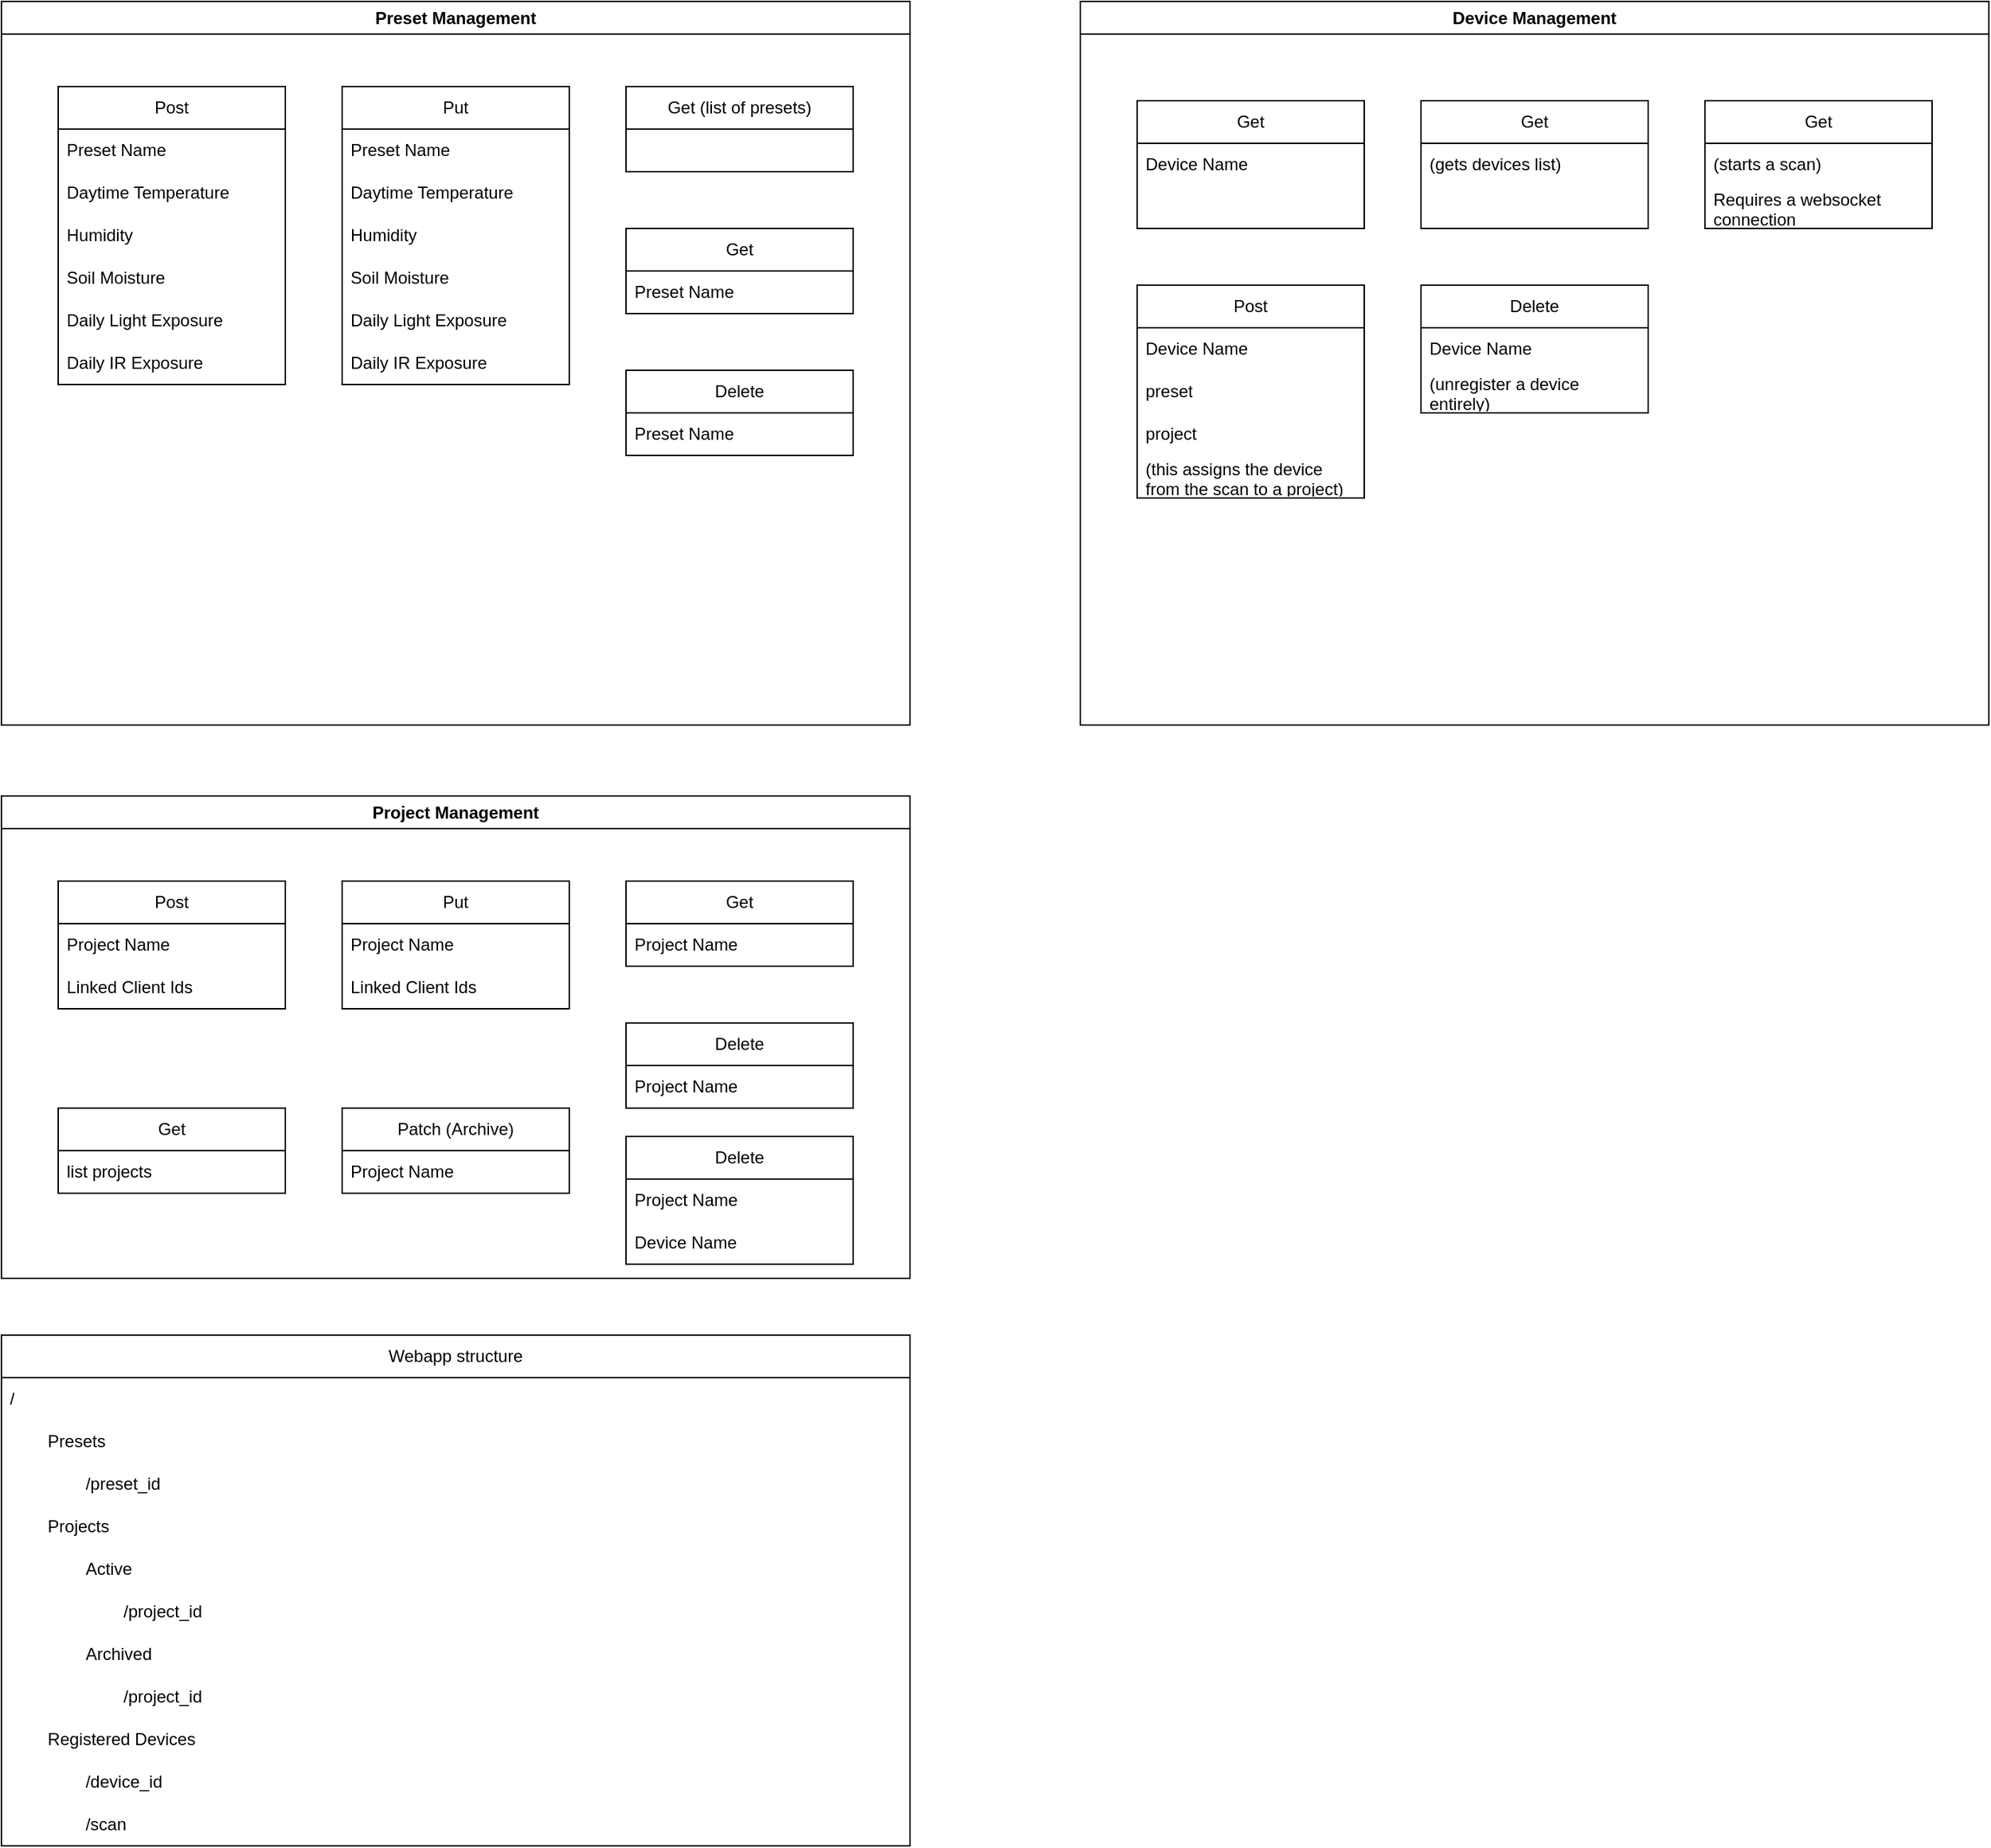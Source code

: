 <mxfile>
    <diagram name="Page-1" id="dA-y0Xf7yJORd541E1ci">
        <mxGraphModel dx="1101" dy="482" grid="1" gridSize="10" guides="1" tooltips="1" connect="1" arrows="1" fold="1" page="1" pageScale="1" pageWidth="3000" pageHeight="3000" math="0" shadow="0">
            <root>
                <mxCell id="0"/>
                <mxCell id="1" parent="0"/>
                <mxCell id="vo460X21Ceu5LbrbuSpG-1" value="Preset Management" style="swimlane;whiteSpace=wrap;html=1;" parent="1" vertex="1">
                    <mxGeometry x="40" y="60" width="640" height="510" as="geometry"/>
                </mxCell>
                <mxCell id="vo460X21Ceu5LbrbuSpG-6" value="Post" style="swimlane;fontStyle=0;childLayout=stackLayout;horizontal=1;startSize=30;horizontalStack=0;resizeParent=1;resizeParentMax=0;resizeLast=0;collapsible=1;marginBottom=0;whiteSpace=wrap;html=1;" parent="vo460X21Ceu5LbrbuSpG-1" vertex="1">
                    <mxGeometry x="40" y="60" width="160" height="210" as="geometry"/>
                </mxCell>
                <mxCell id="vo460X21Ceu5LbrbuSpG-7" value="Preset Name" style="text;strokeColor=none;fillColor=none;align=left;verticalAlign=middle;spacingLeft=4;spacingRight=4;overflow=hidden;points=[[0,0.5],[1,0.5]];portConstraint=eastwest;rotatable=0;whiteSpace=wrap;html=1;" parent="vo460X21Ceu5LbrbuSpG-6" vertex="1">
                    <mxGeometry y="30" width="160" height="30" as="geometry"/>
                </mxCell>
                <mxCell id="vo460X21Ceu5LbrbuSpG-9" value="Daytime Temperature" style="text;strokeColor=none;fillColor=none;align=left;verticalAlign=middle;spacingLeft=4;spacingRight=4;overflow=hidden;points=[[0,0.5],[1,0.5]];portConstraint=eastwest;rotatable=0;whiteSpace=wrap;html=1;" parent="vo460X21Ceu5LbrbuSpG-6" vertex="1">
                    <mxGeometry y="60" width="160" height="30" as="geometry"/>
                </mxCell>
                <mxCell id="vo460X21Ceu5LbrbuSpG-10" value="Humidity" style="text;strokeColor=none;fillColor=none;align=left;verticalAlign=middle;spacingLeft=4;spacingRight=4;overflow=hidden;points=[[0,0.5],[1,0.5]];portConstraint=eastwest;rotatable=0;whiteSpace=wrap;html=1;" parent="vo460X21Ceu5LbrbuSpG-6" vertex="1">
                    <mxGeometry y="90" width="160" height="30" as="geometry"/>
                </mxCell>
                <mxCell id="vo460X21Ceu5LbrbuSpG-11" value="Soil Moisture" style="text;strokeColor=none;fillColor=none;align=left;verticalAlign=middle;spacingLeft=4;spacingRight=4;overflow=hidden;points=[[0,0.5],[1,0.5]];portConstraint=eastwest;rotatable=0;whiteSpace=wrap;html=1;" parent="vo460X21Ceu5LbrbuSpG-6" vertex="1">
                    <mxGeometry y="120" width="160" height="30" as="geometry"/>
                </mxCell>
                <mxCell id="vo460X21Ceu5LbrbuSpG-12" value="Daily Light Exposure" style="text;strokeColor=none;fillColor=none;align=left;verticalAlign=middle;spacingLeft=4;spacingRight=4;overflow=hidden;points=[[0,0.5],[1,0.5]];portConstraint=eastwest;rotatable=0;whiteSpace=wrap;html=1;" parent="vo460X21Ceu5LbrbuSpG-6" vertex="1">
                    <mxGeometry y="150" width="160" height="30" as="geometry"/>
                </mxCell>
                <mxCell id="vo460X21Ceu5LbrbuSpG-13" value="Daily IR Exposure" style="text;strokeColor=none;fillColor=none;align=left;verticalAlign=middle;spacingLeft=4;spacingRight=4;overflow=hidden;points=[[0,0.5],[1,0.5]];portConstraint=eastwest;rotatable=0;whiteSpace=wrap;html=1;" parent="vo460X21Ceu5LbrbuSpG-6" vertex="1">
                    <mxGeometry y="180" width="160" height="30" as="geometry"/>
                </mxCell>
                <mxCell id="vo460X21Ceu5LbrbuSpG-14" value="Put" style="swimlane;fontStyle=0;childLayout=stackLayout;horizontal=1;startSize=30;horizontalStack=0;resizeParent=1;resizeParentMax=0;resizeLast=0;collapsible=1;marginBottom=0;whiteSpace=wrap;html=1;" parent="vo460X21Ceu5LbrbuSpG-1" vertex="1">
                    <mxGeometry x="240" y="60" width="160" height="210" as="geometry"/>
                </mxCell>
                <mxCell id="vo460X21Ceu5LbrbuSpG-15" value="Preset Name" style="text;strokeColor=none;fillColor=none;align=left;verticalAlign=middle;spacingLeft=4;spacingRight=4;overflow=hidden;points=[[0,0.5],[1,0.5]];portConstraint=eastwest;rotatable=0;whiteSpace=wrap;html=1;" parent="vo460X21Ceu5LbrbuSpG-14" vertex="1">
                    <mxGeometry y="30" width="160" height="30" as="geometry"/>
                </mxCell>
                <mxCell id="vo460X21Ceu5LbrbuSpG-17" value="Daytime Temperature" style="text;strokeColor=none;fillColor=none;align=left;verticalAlign=middle;spacingLeft=4;spacingRight=4;overflow=hidden;points=[[0,0.5],[1,0.5]];portConstraint=eastwest;rotatable=0;whiteSpace=wrap;html=1;" parent="vo460X21Ceu5LbrbuSpG-14" vertex="1">
                    <mxGeometry y="60" width="160" height="30" as="geometry"/>
                </mxCell>
                <mxCell id="vo460X21Ceu5LbrbuSpG-18" value="Humidity" style="text;strokeColor=none;fillColor=none;align=left;verticalAlign=middle;spacingLeft=4;spacingRight=4;overflow=hidden;points=[[0,0.5],[1,0.5]];portConstraint=eastwest;rotatable=0;whiteSpace=wrap;html=1;" parent="vo460X21Ceu5LbrbuSpG-14" vertex="1">
                    <mxGeometry y="90" width="160" height="30" as="geometry"/>
                </mxCell>
                <mxCell id="vo460X21Ceu5LbrbuSpG-19" value="Soil Moisture" style="text;strokeColor=none;fillColor=none;align=left;verticalAlign=middle;spacingLeft=4;spacingRight=4;overflow=hidden;points=[[0,0.5],[1,0.5]];portConstraint=eastwest;rotatable=0;whiteSpace=wrap;html=1;" parent="vo460X21Ceu5LbrbuSpG-14" vertex="1">
                    <mxGeometry y="120" width="160" height="30" as="geometry"/>
                </mxCell>
                <mxCell id="vo460X21Ceu5LbrbuSpG-20" value="Daily Light Exposure" style="text;strokeColor=none;fillColor=none;align=left;verticalAlign=middle;spacingLeft=4;spacingRight=4;overflow=hidden;points=[[0,0.5],[1,0.5]];portConstraint=eastwest;rotatable=0;whiteSpace=wrap;html=1;" parent="vo460X21Ceu5LbrbuSpG-14" vertex="1">
                    <mxGeometry y="150" width="160" height="30" as="geometry"/>
                </mxCell>
                <mxCell id="vo460X21Ceu5LbrbuSpG-21" value="Daily IR Exposure" style="text;strokeColor=none;fillColor=none;align=left;verticalAlign=middle;spacingLeft=4;spacingRight=4;overflow=hidden;points=[[0,0.5],[1,0.5]];portConstraint=eastwest;rotatable=0;whiteSpace=wrap;html=1;" parent="vo460X21Ceu5LbrbuSpG-14" vertex="1">
                    <mxGeometry y="180" width="160" height="30" as="geometry"/>
                </mxCell>
                <mxCell id="vo460X21Ceu5LbrbuSpG-22" value="Get" style="swimlane;fontStyle=0;childLayout=stackLayout;horizontal=1;startSize=30;horizontalStack=0;resizeParent=1;resizeParentMax=0;resizeLast=0;collapsible=1;marginBottom=0;whiteSpace=wrap;html=1;" parent="vo460X21Ceu5LbrbuSpG-1" vertex="1">
                    <mxGeometry x="440" y="160" width="160" height="60" as="geometry"/>
                </mxCell>
                <mxCell id="vo460X21Ceu5LbrbuSpG-23" value="Preset Name" style="text;strokeColor=none;fillColor=none;align=left;verticalAlign=middle;spacingLeft=4;spacingRight=4;overflow=hidden;points=[[0,0.5],[1,0.5]];portConstraint=eastwest;rotatable=0;whiteSpace=wrap;html=1;" parent="vo460X21Ceu5LbrbuSpG-22" vertex="1">
                    <mxGeometry y="30" width="160" height="30" as="geometry"/>
                </mxCell>
                <mxCell id="vo460X21Ceu5LbrbuSpG-30" value="Delete" style="swimlane;fontStyle=0;childLayout=stackLayout;horizontal=1;startSize=30;horizontalStack=0;resizeParent=1;resizeParentMax=0;resizeLast=0;collapsible=1;marginBottom=0;whiteSpace=wrap;html=1;" parent="vo460X21Ceu5LbrbuSpG-1" vertex="1">
                    <mxGeometry x="440" y="260" width="160" height="60" as="geometry"/>
                </mxCell>
                <mxCell id="vo460X21Ceu5LbrbuSpG-31" value="Preset Name" style="text;strokeColor=none;fillColor=none;align=left;verticalAlign=middle;spacingLeft=4;spacingRight=4;overflow=hidden;points=[[0,0.5],[1,0.5]];portConstraint=eastwest;rotatable=0;whiteSpace=wrap;html=1;" parent="vo460X21Ceu5LbrbuSpG-30" vertex="1">
                    <mxGeometry y="30" width="160" height="30" as="geometry"/>
                </mxCell>
                <mxCell id="vo460X21Ceu5LbrbuSpG-152" value="Get (list of presets)" style="swimlane;fontStyle=0;childLayout=stackLayout;horizontal=1;startSize=30;horizontalStack=0;resizeParent=1;resizeParentMax=0;resizeLast=0;collapsible=1;marginBottom=0;whiteSpace=wrap;html=1;" parent="vo460X21Ceu5LbrbuSpG-1" vertex="1">
                    <mxGeometry x="440" y="60" width="160" height="60" as="geometry"/>
                </mxCell>
                <mxCell id="vo460X21Ceu5LbrbuSpG-53" value="Project Management" style="swimlane;whiteSpace=wrap;html=1;" parent="1" vertex="1">
                    <mxGeometry x="40" y="620" width="640" height="340" as="geometry"/>
                </mxCell>
                <mxCell id="vo460X21Ceu5LbrbuSpG-74" value="Post" style="swimlane;fontStyle=0;childLayout=stackLayout;horizontal=1;startSize=30;horizontalStack=0;resizeParent=1;resizeParentMax=0;resizeLast=0;collapsible=1;marginBottom=0;whiteSpace=wrap;html=1;" parent="vo460X21Ceu5LbrbuSpG-53" vertex="1">
                    <mxGeometry x="40" y="60" width="160" height="90" as="geometry"/>
                </mxCell>
                <mxCell id="vo460X21Ceu5LbrbuSpG-75" value="Project Name" style="text;strokeColor=none;fillColor=none;align=left;verticalAlign=middle;spacingLeft=4;spacingRight=4;overflow=hidden;points=[[0,0.5],[1,0.5]];portConstraint=eastwest;rotatable=0;whiteSpace=wrap;html=1;" parent="vo460X21Ceu5LbrbuSpG-74" vertex="1">
                    <mxGeometry y="30" width="160" height="30" as="geometry"/>
                </mxCell>
                <mxCell id="vo460X21Ceu5LbrbuSpG-78" value="Linked Client Ids" style="text;strokeColor=none;fillColor=none;align=left;verticalAlign=middle;spacingLeft=4;spacingRight=4;overflow=hidden;points=[[0,0.5],[1,0.5]];portConstraint=eastwest;rotatable=0;whiteSpace=wrap;html=1;" parent="vo460X21Ceu5LbrbuSpG-74" vertex="1">
                    <mxGeometry y="60" width="160" height="30" as="geometry"/>
                </mxCell>
                <mxCell id="vo460X21Ceu5LbrbuSpG-80" value="Put" style="swimlane;fontStyle=0;childLayout=stackLayout;horizontal=1;startSize=30;horizontalStack=0;resizeParent=1;resizeParentMax=0;resizeLast=0;collapsible=1;marginBottom=0;whiteSpace=wrap;html=1;" parent="vo460X21Ceu5LbrbuSpG-53" vertex="1">
                    <mxGeometry x="240" y="60" width="160" height="90" as="geometry"/>
                </mxCell>
                <mxCell id="vo460X21Ceu5LbrbuSpG-81" value="Project Name" style="text;strokeColor=none;fillColor=none;align=left;verticalAlign=middle;spacingLeft=4;spacingRight=4;overflow=hidden;points=[[0,0.5],[1,0.5]];portConstraint=eastwest;rotatable=0;whiteSpace=wrap;html=1;" parent="vo460X21Ceu5LbrbuSpG-80" vertex="1">
                    <mxGeometry y="30" width="160" height="30" as="geometry"/>
                </mxCell>
                <mxCell id="vo460X21Ceu5LbrbuSpG-83" value="Linked Client Ids" style="text;strokeColor=none;fillColor=none;align=left;verticalAlign=middle;spacingLeft=4;spacingRight=4;overflow=hidden;points=[[0,0.5],[1,0.5]];portConstraint=eastwest;rotatable=0;whiteSpace=wrap;html=1;" parent="vo460X21Ceu5LbrbuSpG-80" vertex="1">
                    <mxGeometry y="60" width="160" height="30" as="geometry"/>
                </mxCell>
                <mxCell id="vo460X21Ceu5LbrbuSpG-84" value="Get" style="swimlane;fontStyle=0;childLayout=stackLayout;horizontal=1;startSize=30;horizontalStack=0;resizeParent=1;resizeParentMax=0;resizeLast=0;collapsible=1;marginBottom=0;whiteSpace=wrap;html=1;" parent="vo460X21Ceu5LbrbuSpG-53" vertex="1">
                    <mxGeometry x="440" y="60" width="160" height="60" as="geometry"/>
                </mxCell>
                <mxCell id="vo460X21Ceu5LbrbuSpG-85" value="Project Name" style="text;strokeColor=none;fillColor=none;align=left;verticalAlign=middle;spacingLeft=4;spacingRight=4;overflow=hidden;points=[[0,0.5],[1,0.5]];portConstraint=eastwest;rotatable=0;whiteSpace=wrap;html=1;" parent="vo460X21Ceu5LbrbuSpG-84" vertex="1">
                    <mxGeometry y="30" width="160" height="30" as="geometry"/>
                </mxCell>
                <mxCell id="vo460X21Ceu5LbrbuSpG-88" value="Delete" style="swimlane;fontStyle=0;childLayout=stackLayout;horizontal=1;startSize=30;horizontalStack=0;resizeParent=1;resizeParentMax=0;resizeLast=0;collapsible=1;marginBottom=0;whiteSpace=wrap;html=1;" parent="vo460X21Ceu5LbrbuSpG-53" vertex="1">
                    <mxGeometry x="440" y="160" width="160" height="60" as="geometry"/>
                </mxCell>
                <mxCell id="vo460X21Ceu5LbrbuSpG-89" value="Project Name" style="text;strokeColor=none;fillColor=none;align=left;verticalAlign=middle;spacingLeft=4;spacingRight=4;overflow=hidden;points=[[0,0.5],[1,0.5]];portConstraint=eastwest;rotatable=0;whiteSpace=wrap;html=1;" parent="vo460X21Ceu5LbrbuSpG-88" vertex="1">
                    <mxGeometry y="30" width="160" height="30" as="geometry"/>
                </mxCell>
                <mxCell id="vo460X21Ceu5LbrbuSpG-90" value="Patch (Archive)" style="swimlane;fontStyle=0;childLayout=stackLayout;horizontal=1;startSize=30;horizontalStack=0;resizeParent=1;resizeParentMax=0;resizeLast=0;collapsible=1;marginBottom=0;whiteSpace=wrap;html=1;" parent="vo460X21Ceu5LbrbuSpG-53" vertex="1">
                    <mxGeometry x="240" y="220" width="160" height="60" as="geometry"/>
                </mxCell>
                <mxCell id="vo460X21Ceu5LbrbuSpG-91" value="Project Name" style="text;strokeColor=none;fillColor=none;align=left;verticalAlign=middle;spacingLeft=4;spacingRight=4;overflow=hidden;points=[[0,0.5],[1,0.5]];portConstraint=eastwest;rotatable=0;whiteSpace=wrap;html=1;" parent="vo460X21Ceu5LbrbuSpG-90" vertex="1">
                    <mxGeometry y="30" width="160" height="30" as="geometry"/>
                </mxCell>
                <mxCell id="vo460X21Ceu5LbrbuSpG-161" value="Get" style="swimlane;fontStyle=0;childLayout=stackLayout;horizontal=1;startSize=30;horizontalStack=0;resizeParent=1;resizeParentMax=0;resizeLast=0;collapsible=1;marginBottom=0;whiteSpace=wrap;html=1;" parent="vo460X21Ceu5LbrbuSpG-53" vertex="1">
                    <mxGeometry x="40" y="220" width="160" height="60" as="geometry"/>
                </mxCell>
                <mxCell id="vo460X21Ceu5LbrbuSpG-162" value="list projects" style="text;strokeColor=none;fillColor=none;align=left;verticalAlign=middle;spacingLeft=4;spacingRight=4;overflow=hidden;points=[[0,0.5],[1,0.5]];portConstraint=eastwest;rotatable=0;whiteSpace=wrap;html=1;" parent="vo460X21Ceu5LbrbuSpG-161" vertex="1">
                    <mxGeometry y="30" width="160" height="30" as="geometry"/>
                </mxCell>
                <mxCell id="wjvvkXkKB105N06xwtc1-11" value="Delete" style="swimlane;fontStyle=0;childLayout=stackLayout;horizontal=1;startSize=30;horizontalStack=0;resizeParent=1;resizeParentMax=0;resizeLast=0;collapsible=1;marginBottom=0;whiteSpace=wrap;html=1;" parent="vo460X21Ceu5LbrbuSpG-53" vertex="1">
                    <mxGeometry x="440" y="240" width="160" height="90" as="geometry"/>
                </mxCell>
                <mxCell id="wjvvkXkKB105N06xwtc1-12" value="Project Name" style="text;strokeColor=none;fillColor=none;align=left;verticalAlign=middle;spacingLeft=4;spacingRight=4;overflow=hidden;points=[[0,0.5],[1,0.5]];portConstraint=eastwest;rotatable=0;whiteSpace=wrap;html=1;" parent="wjvvkXkKB105N06xwtc1-11" vertex="1">
                    <mxGeometry y="30" width="160" height="30" as="geometry"/>
                </mxCell>
                <mxCell id="wjvvkXkKB105N06xwtc1-13" value="Device Name" style="text;strokeColor=none;fillColor=none;align=left;verticalAlign=middle;spacingLeft=4;spacingRight=4;overflow=hidden;points=[[0,0.5],[1,0.5]];portConstraint=eastwest;rotatable=0;whiteSpace=wrap;html=1;" parent="wjvvkXkKB105N06xwtc1-11" vertex="1">
                    <mxGeometry y="60" width="160" height="30" as="geometry"/>
                </mxCell>
                <mxCell id="vo460X21Ceu5LbrbuSpG-111" value="Device Management" style="swimlane;whiteSpace=wrap;html=1;" parent="1" vertex="1">
                    <mxGeometry x="800" y="60" width="640" height="510" as="geometry"/>
                </mxCell>
                <mxCell id="vo460X21Ceu5LbrbuSpG-126" value="Get" style="swimlane;fontStyle=0;childLayout=stackLayout;horizontal=1;startSize=30;horizontalStack=0;resizeParent=1;resizeParentMax=0;resizeLast=0;collapsible=1;marginBottom=0;whiteSpace=wrap;html=1;" parent="vo460X21Ceu5LbrbuSpG-111" vertex="1">
                    <mxGeometry x="40" y="70" width="160" height="90" as="geometry"/>
                </mxCell>
                <mxCell id="vo460X21Ceu5LbrbuSpG-127" value="Device Name" style="text;strokeColor=none;fillColor=none;align=left;verticalAlign=middle;spacingLeft=4;spacingRight=4;overflow=hidden;points=[[0,0.5],[1,0.5]];portConstraint=eastwest;rotatable=0;whiteSpace=wrap;html=1;" parent="vo460X21Ceu5LbrbuSpG-126" vertex="1">
                    <mxGeometry y="30" width="160" height="30" as="geometry"/>
                </mxCell>
                <mxCell id="vo460X21Ceu5LbrbuSpG-154" style="text;strokeColor=none;fillColor=none;align=left;verticalAlign=middle;spacingLeft=4;spacingRight=4;overflow=hidden;points=[[0,0.5],[1,0.5]];portConstraint=eastwest;rotatable=0;whiteSpace=wrap;html=1;" parent="vo460X21Ceu5LbrbuSpG-126" vertex="1">
                    <mxGeometry y="60" width="160" height="30" as="geometry"/>
                </mxCell>
                <mxCell id="vo460X21Ceu5LbrbuSpG-155" value="Get" style="swimlane;fontStyle=0;childLayout=stackLayout;horizontal=1;startSize=30;horizontalStack=0;resizeParent=1;resizeParentMax=0;resizeLast=0;collapsible=1;marginBottom=0;whiteSpace=wrap;html=1;" parent="vo460X21Ceu5LbrbuSpG-111" vertex="1">
                    <mxGeometry x="240" y="70" width="160" height="90" as="geometry"/>
                </mxCell>
                <mxCell id="vo460X21Ceu5LbrbuSpG-156" value="(gets devices list)" style="text;strokeColor=none;fillColor=none;align=left;verticalAlign=middle;spacingLeft=4;spacingRight=4;overflow=hidden;points=[[0,0.5],[1,0.5]];portConstraint=eastwest;rotatable=0;whiteSpace=wrap;html=1;" parent="vo460X21Ceu5LbrbuSpG-155" vertex="1">
                    <mxGeometry y="30" width="160" height="30" as="geometry"/>
                </mxCell>
                <mxCell id="vo460X21Ceu5LbrbuSpG-157" style="text;strokeColor=none;fillColor=none;align=left;verticalAlign=middle;spacingLeft=4;spacingRight=4;overflow=hidden;points=[[0,0.5],[1,0.5]];portConstraint=eastwest;rotatable=0;whiteSpace=wrap;html=1;" parent="vo460X21Ceu5LbrbuSpG-155" vertex="1">
                    <mxGeometry y="60" width="160" height="30" as="geometry"/>
                </mxCell>
                <mxCell id="vo460X21Ceu5LbrbuSpG-163" value="Get" style="swimlane;fontStyle=0;childLayout=stackLayout;horizontal=1;startSize=30;horizontalStack=0;resizeParent=1;resizeParentMax=0;resizeLast=0;collapsible=1;marginBottom=0;whiteSpace=wrap;html=1;" parent="vo460X21Ceu5LbrbuSpG-111" vertex="1">
                    <mxGeometry x="440" y="70" width="160" height="90" as="geometry"/>
                </mxCell>
                <mxCell id="vo460X21Ceu5LbrbuSpG-164" value="(starts a scan)" style="text;strokeColor=none;fillColor=none;align=left;verticalAlign=middle;spacingLeft=4;spacingRight=4;overflow=hidden;points=[[0,0.5],[1,0.5]];portConstraint=eastwest;rotatable=0;whiteSpace=wrap;html=1;" parent="vo460X21Ceu5LbrbuSpG-163" vertex="1">
                    <mxGeometry y="30" width="160" height="30" as="geometry"/>
                </mxCell>
                <mxCell id="vo460X21Ceu5LbrbuSpG-165" value="Requires a websocket connection" style="text;strokeColor=none;fillColor=none;align=left;verticalAlign=middle;spacingLeft=4;spacingRight=4;overflow=hidden;points=[[0,0.5],[1,0.5]];portConstraint=eastwest;rotatable=0;whiteSpace=wrap;html=1;" parent="vo460X21Ceu5LbrbuSpG-163" vertex="1">
                    <mxGeometry y="60" width="160" height="30" as="geometry"/>
                </mxCell>
                <mxCell id="wjvvkXkKB105N06xwtc1-1" value="Post" style="swimlane;fontStyle=0;childLayout=stackLayout;horizontal=1;startSize=30;horizontalStack=0;resizeParent=1;resizeParentMax=0;resizeLast=0;collapsible=1;marginBottom=0;whiteSpace=wrap;html=1;" parent="vo460X21Ceu5LbrbuSpG-111" vertex="1">
                    <mxGeometry x="40" y="200" width="160" height="150" as="geometry"/>
                </mxCell>
                <mxCell id="wjvvkXkKB105N06xwtc1-2" value="Device Name" style="text;strokeColor=none;fillColor=none;align=left;verticalAlign=middle;spacingLeft=4;spacingRight=4;overflow=hidden;points=[[0,0.5],[1,0.5]];portConstraint=eastwest;rotatable=0;whiteSpace=wrap;html=1;" parent="wjvvkXkKB105N06xwtc1-1" vertex="1">
                    <mxGeometry y="30" width="160" height="30" as="geometry"/>
                </mxCell>
                <mxCell id="wjvvkXkKB105N06xwtc1-3" value="preset" style="text;strokeColor=none;fillColor=none;align=left;verticalAlign=middle;spacingLeft=4;spacingRight=4;overflow=hidden;points=[[0,0.5],[1,0.5]];portConstraint=eastwest;rotatable=0;whiteSpace=wrap;html=1;" parent="wjvvkXkKB105N06xwtc1-1" vertex="1">
                    <mxGeometry y="60" width="160" height="30" as="geometry"/>
                </mxCell>
                <mxCell id="wjvvkXkKB105N06xwtc1-4" value="project" style="text;strokeColor=none;fillColor=none;align=left;verticalAlign=middle;spacingLeft=4;spacingRight=4;overflow=hidden;points=[[0,0.5],[1,0.5]];portConstraint=eastwest;rotatable=0;whiteSpace=wrap;html=1;" parent="wjvvkXkKB105N06xwtc1-1" vertex="1">
                    <mxGeometry y="90" width="160" height="30" as="geometry"/>
                </mxCell>
                <mxCell id="wjvvkXkKB105N06xwtc1-5" value="(this assigns the device from the scan to a project)" style="text;strokeColor=none;fillColor=none;align=left;verticalAlign=middle;spacingLeft=4;spacingRight=4;overflow=hidden;points=[[0,0.5],[1,0.5]];portConstraint=eastwest;rotatable=0;whiteSpace=wrap;html=1;" parent="wjvvkXkKB105N06xwtc1-1" vertex="1">
                    <mxGeometry y="120" width="160" height="30" as="geometry"/>
                </mxCell>
                <mxCell id="wjvvkXkKB105N06xwtc1-6" value="Delete" style="swimlane;fontStyle=0;childLayout=stackLayout;horizontal=1;startSize=30;horizontalStack=0;resizeParent=1;resizeParentMax=0;resizeLast=0;collapsible=1;marginBottom=0;whiteSpace=wrap;html=1;" parent="vo460X21Ceu5LbrbuSpG-111" vertex="1">
                    <mxGeometry x="240" y="200" width="160" height="90" as="geometry"/>
                </mxCell>
                <mxCell id="wjvvkXkKB105N06xwtc1-7" value="Device Name" style="text;strokeColor=none;fillColor=none;align=left;verticalAlign=middle;spacingLeft=4;spacingRight=4;overflow=hidden;points=[[0,0.5],[1,0.5]];portConstraint=eastwest;rotatable=0;whiteSpace=wrap;html=1;" parent="wjvvkXkKB105N06xwtc1-6" vertex="1">
                    <mxGeometry y="30" width="160" height="30" as="geometry"/>
                </mxCell>
                <mxCell id="wjvvkXkKB105N06xwtc1-10" value="(unregister a device entirely)&amp;nbsp;" style="text;strokeColor=none;fillColor=none;align=left;verticalAlign=middle;spacingLeft=4;spacingRight=4;overflow=hidden;points=[[0,0.5],[1,0.5]];portConstraint=eastwest;rotatable=0;whiteSpace=wrap;html=1;" parent="wjvvkXkKB105N06xwtc1-6" vertex="1">
                    <mxGeometry y="60" width="160" height="30" as="geometry"/>
                </mxCell>
                <mxCell id="vo460X21Ceu5LbrbuSpG-135" value="Webapp structure" style="swimlane;fontStyle=0;childLayout=stackLayout;horizontal=1;startSize=30;horizontalStack=0;resizeParent=1;resizeParentMax=0;resizeLast=0;collapsible=1;marginBottom=0;whiteSpace=wrap;html=1;" parent="1" vertex="1">
                    <mxGeometry x="40" y="1000" width="640" height="360" as="geometry"/>
                </mxCell>
                <mxCell id="vo460X21Ceu5LbrbuSpG-136" value="/" style="text;strokeColor=none;fillColor=none;align=left;verticalAlign=middle;spacingLeft=4;spacingRight=4;overflow=hidden;points=[[0,0.5],[1,0.5]];portConstraint=eastwest;rotatable=0;whiteSpace=wrap;html=1;" parent="vo460X21Ceu5LbrbuSpG-135" vertex="1">
                    <mxGeometry y="30" width="640" height="30" as="geometry"/>
                </mxCell>
                <mxCell id="vo460X21Ceu5LbrbuSpG-137" value="&lt;span style=&quot;white-space: pre;&quot;&gt;&#9;&lt;/span&gt;Presets" style="text;strokeColor=none;fillColor=none;align=left;verticalAlign=middle;spacingLeft=4;spacingRight=4;overflow=hidden;points=[[0,0.5],[1,0.5]];portConstraint=eastwest;rotatable=0;whiteSpace=wrap;html=1;" parent="vo460X21Ceu5LbrbuSpG-135" vertex="1">
                    <mxGeometry y="60" width="640" height="30" as="geometry"/>
                </mxCell>
                <mxCell id="vo460X21Ceu5LbrbuSpG-146" value="&lt;span style=&quot;white-space: pre;&quot;&gt;&#9;&lt;/span&gt;&lt;span style=&quot;white-space: pre;&quot;&gt;&#9;&lt;/span&gt;/preset_id" style="text;strokeColor=none;fillColor=none;align=left;verticalAlign=middle;spacingLeft=4;spacingRight=4;overflow=hidden;points=[[0,0.5],[1,0.5]];portConstraint=eastwest;rotatable=0;whiteSpace=wrap;html=1;" parent="vo460X21Ceu5LbrbuSpG-135" vertex="1">
                    <mxGeometry y="90" width="640" height="30" as="geometry"/>
                </mxCell>
                <mxCell id="vo460X21Ceu5LbrbuSpG-138" value="&lt;span style=&quot;white-space: pre;&quot;&gt;&#9;&lt;/span&gt;Projects" style="text;strokeColor=none;fillColor=none;align=left;verticalAlign=middle;spacingLeft=4;spacingRight=4;overflow=hidden;points=[[0,0.5],[1,0.5]];portConstraint=eastwest;rotatable=0;whiteSpace=wrap;html=1;" parent="vo460X21Ceu5LbrbuSpG-135" vertex="1">
                    <mxGeometry y="120" width="640" height="30" as="geometry"/>
                </mxCell>
                <mxCell id="vo460X21Ceu5LbrbuSpG-139" value="&lt;span style=&quot;white-space: pre;&quot;&gt;&#9;&lt;/span&gt;&lt;span style=&quot;white-space: pre;&quot;&gt;&#9;&lt;/span&gt;Active" style="text;strokeColor=none;fillColor=none;align=left;verticalAlign=middle;spacingLeft=4;spacingRight=4;overflow=hidden;points=[[0,0.5],[1,0.5]];portConstraint=eastwest;rotatable=0;whiteSpace=wrap;html=1;" parent="vo460X21Ceu5LbrbuSpG-135" vertex="1">
                    <mxGeometry y="150" width="640" height="30" as="geometry"/>
                </mxCell>
                <mxCell id="vo460X21Ceu5LbrbuSpG-142" value="&lt;blockquote style=&quot;margin: 0 0 0 40px; border: none; padding: 0px;&quot;&gt;&lt;blockquote style=&quot;margin: 0 0 0 40px; border: none; padding: 0px;&quot;&gt;/project_id&lt;/blockquote&gt;&lt;/blockquote&gt;" style="text;strokeColor=none;fillColor=none;align=left;verticalAlign=middle;spacingLeft=4;spacingRight=4;overflow=hidden;points=[[0,0.5],[1,0.5]];portConstraint=eastwest;rotatable=0;whiteSpace=wrap;html=1;" parent="vo460X21Ceu5LbrbuSpG-135" vertex="1">
                    <mxGeometry y="180" width="640" height="30" as="geometry"/>
                </mxCell>
                <mxCell id="vo460X21Ceu5LbrbuSpG-140" value="&lt;span style=&quot;white-space: pre;&quot;&gt;&#9;&lt;/span&gt;&lt;span style=&quot;white-space: pre;&quot;&gt;&#9;&lt;/span&gt;Archived" style="text;strokeColor=none;fillColor=none;align=left;verticalAlign=middle;spacingLeft=4;spacingRight=4;overflow=hidden;points=[[0,0.5],[1,0.5]];portConstraint=eastwest;rotatable=0;whiteSpace=wrap;html=1;" parent="vo460X21Ceu5LbrbuSpG-135" vertex="1">
                    <mxGeometry y="210" width="640" height="30" as="geometry"/>
                </mxCell>
                <mxCell id="vo460X21Ceu5LbrbuSpG-144" value="&lt;span style=&quot;white-space: pre;&quot;&gt;&#9;&lt;/span&gt;&lt;span style=&quot;white-space: pre;&quot;&gt;&#9;&lt;/span&gt;&lt;span style=&quot;white-space: pre;&quot;&gt;&#9;&lt;/span&gt;/project_id" style="text;strokeColor=none;fillColor=none;align=left;verticalAlign=middle;spacingLeft=4;spacingRight=4;overflow=hidden;points=[[0,0.5],[1,0.5]];portConstraint=eastwest;rotatable=0;whiteSpace=wrap;html=1;" parent="vo460X21Ceu5LbrbuSpG-135" vertex="1">
                    <mxGeometry y="240" width="640" height="30" as="geometry"/>
                </mxCell>
                <mxCell id="vo460X21Ceu5LbrbuSpG-141" value="&lt;span style=&quot;white-space: pre;&quot;&gt;&#9;&lt;/span&gt;Registered Devices" style="text;strokeColor=none;fillColor=none;align=left;verticalAlign=middle;spacingLeft=4;spacingRight=4;overflow=hidden;points=[[0,0.5],[1,0.5]];portConstraint=eastwest;rotatable=0;whiteSpace=wrap;html=1;" parent="vo460X21Ceu5LbrbuSpG-135" vertex="1">
                    <mxGeometry y="270" width="640" height="30" as="geometry"/>
                </mxCell>
                <mxCell id="vo460X21Ceu5LbrbuSpG-147" value="&lt;span style=&quot;white-space: pre;&quot;&gt;&#9;&lt;/span&gt;&lt;span style=&quot;white-space: pre;&quot;&gt;&#9;&lt;/span&gt;/device_id" style="text;strokeColor=none;fillColor=none;align=left;verticalAlign=middle;spacingLeft=4;spacingRight=4;overflow=hidden;points=[[0,0.5],[1,0.5]];portConstraint=eastwest;rotatable=0;whiteSpace=wrap;html=1;" parent="vo460X21Ceu5LbrbuSpG-135" vertex="1">
                    <mxGeometry y="300" width="640" height="30" as="geometry"/>
                </mxCell>
                <mxCell id="vo460X21Ceu5LbrbuSpG-151" value="&lt;span style=&quot;white-space: pre;&quot;&gt;&#9;&lt;/span&gt;&lt;span style=&quot;white-space: pre;&quot;&gt;&#9;&lt;/span&gt;/scan" style="text;strokeColor=none;fillColor=none;align=left;verticalAlign=middle;spacingLeft=4;spacingRight=4;overflow=hidden;points=[[0,0.5],[1,0.5]];portConstraint=eastwest;rotatable=0;whiteSpace=wrap;html=1;" parent="vo460X21Ceu5LbrbuSpG-135" vertex="1">
                    <mxGeometry y="330" width="640" height="30" as="geometry"/>
                </mxCell>
            </root>
        </mxGraphModel>
    </diagram>
</mxfile>